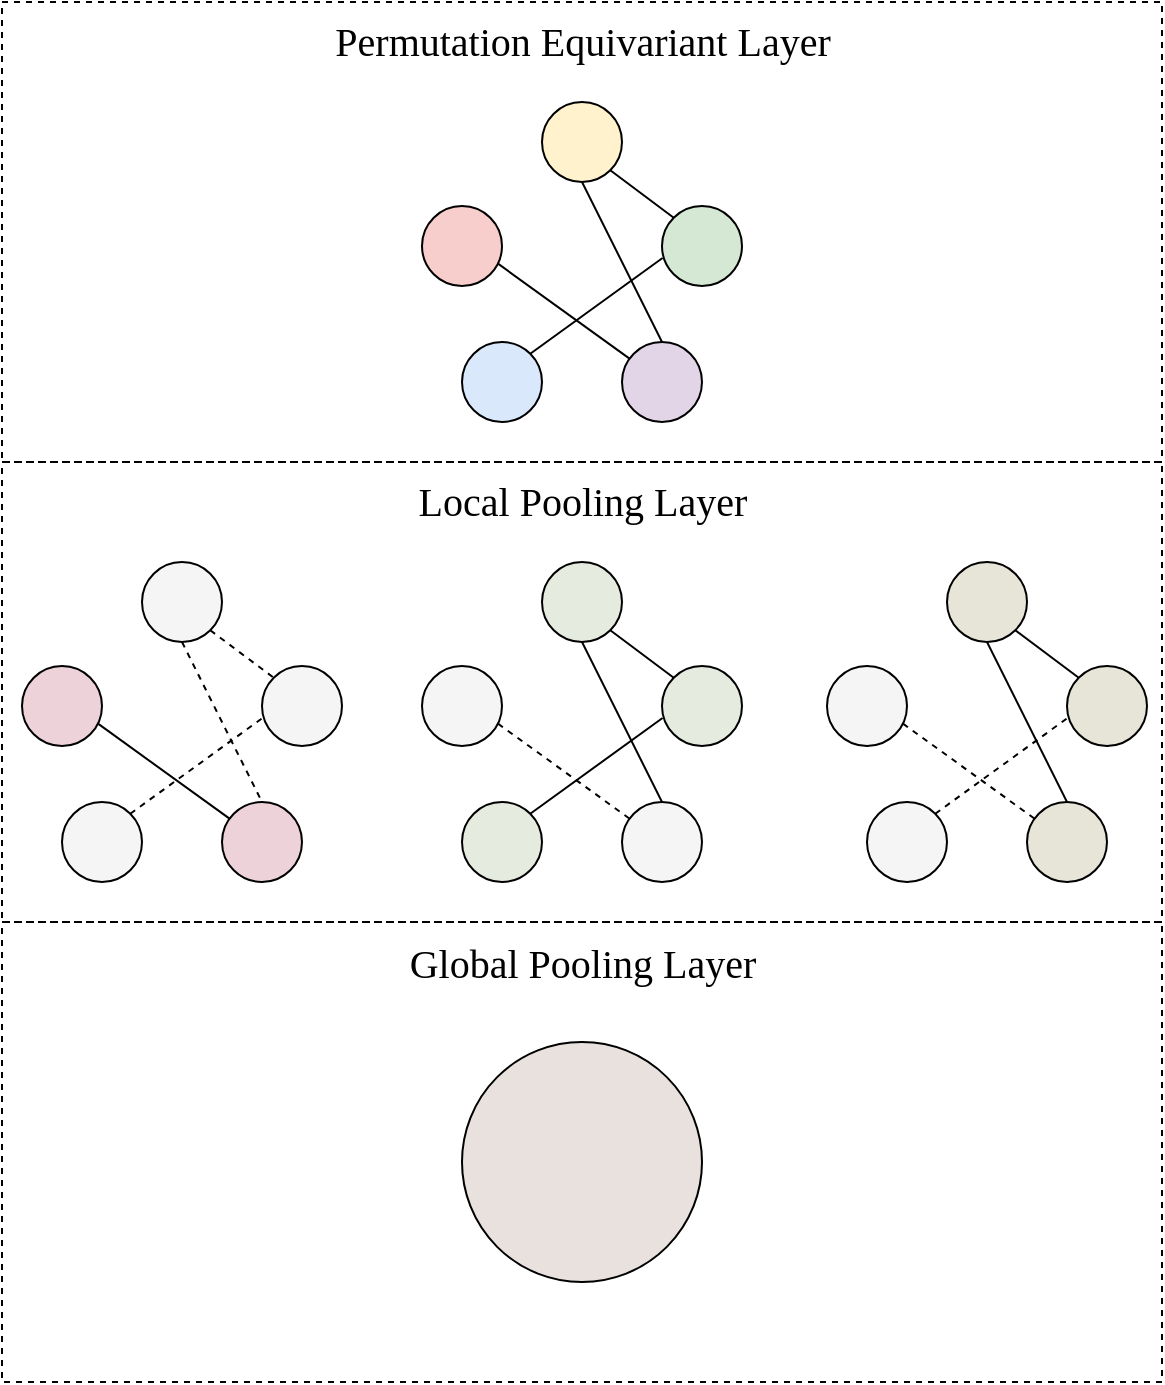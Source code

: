 <mxfile version="23.0.2" type="device">
  <diagram name="Page-1" id="rdmFub8dBCQspQ5M4iY-">
    <mxGraphModel dx="778" dy="482" grid="1" gridSize="10" guides="1" tooltips="1" connect="1" arrows="1" fold="1" page="1" pageScale="1" pageWidth="850" pageHeight="1100" math="0" shadow="0">
      <root>
        <mxCell id="0" />
        <mxCell id="1" parent="0" />
        <mxCell id="UJHv98pVeeJy1ERiIZc7-172" value="" style="rounded=0;whiteSpace=wrap;html=1;fillColor=none;dashed=1;" vertex="1" parent="1">
          <mxGeometry x="10" y="900" width="580" height="230" as="geometry" />
        </mxCell>
        <mxCell id="UJHv98pVeeJy1ERiIZc7-170" value="" style="rounded=0;whiteSpace=wrap;html=1;fillColor=none;dashed=1;" vertex="1" parent="1">
          <mxGeometry x="10" y="670" width="580" height="230" as="geometry" />
        </mxCell>
        <mxCell id="UJHv98pVeeJy1ERiIZc7-139" value="" style="ellipse;whiteSpace=wrap;html=1;aspect=fixed;fillColor=#e5ebdf;strokeColor=#000000;" vertex="1" parent="1">
          <mxGeometry x="280" y="720" width="40" height="40" as="geometry" />
        </mxCell>
        <mxCell id="UJHv98pVeeJy1ERiIZc7-140" value="" style="ellipse;whiteSpace=wrap;html=1;aspect=fixed;fillColor=#f5f5f5;strokeColor=#000000;fontColor=#333333;" vertex="1" parent="1">
          <mxGeometry x="220" y="772" width="40" height="40" as="geometry" />
        </mxCell>
        <mxCell id="UJHv98pVeeJy1ERiIZc7-141" value="" style="ellipse;whiteSpace=wrap;html=1;aspect=fixed;fillColor=#e5ebdf;strokeColor=#000000;" vertex="1" parent="1">
          <mxGeometry x="340" y="772" width="40" height="40" as="geometry" />
        </mxCell>
        <mxCell id="UJHv98pVeeJy1ERiIZc7-142" value="" style="ellipse;whiteSpace=wrap;html=1;aspect=fixed;fillColor=#e5ebdf;strokeColor=#000000;" vertex="1" parent="1">
          <mxGeometry x="240" y="840" width="40" height="40" as="geometry" />
        </mxCell>
        <mxCell id="UJHv98pVeeJy1ERiIZc7-143" value="" style="ellipse;whiteSpace=wrap;html=1;aspect=fixed;fillColor=#f5f5f5;strokeColor=#000000;fontColor=#333333;" vertex="1" parent="1">
          <mxGeometry x="320" y="840" width="40" height="40" as="geometry" />
        </mxCell>
        <mxCell id="UJHv98pVeeJy1ERiIZc7-144" value="" style="endArrow=none;html=1;rounded=0;exitX=1;exitY=0;exitDx=0;exitDy=0;entryX=0.007;entryY=0.65;entryDx=0;entryDy=0;entryPerimeter=0;strokeColor=#000000;" edge="1" parent="1" source="UJHv98pVeeJy1ERiIZc7-142" target="UJHv98pVeeJy1ERiIZc7-141">
          <mxGeometry width="50" height="50" relative="1" as="geometry">
            <mxPoint x="290" y="870" as="sourcePoint" />
            <mxPoint x="330" y="870" as="targetPoint" />
          </mxGeometry>
        </mxCell>
        <mxCell id="UJHv98pVeeJy1ERiIZc7-145" value="" style="endArrow=none;html=1;rounded=0;exitX=0.95;exitY=0.721;exitDx=0;exitDy=0;exitPerimeter=0;dashed=1;strokeColor=#000000;" edge="1" parent="1" source="UJHv98pVeeJy1ERiIZc7-140" target="UJHv98pVeeJy1ERiIZc7-143">
          <mxGeometry width="50" height="50" relative="1" as="geometry">
            <mxPoint x="270" y="850" as="sourcePoint" />
            <mxPoint x="296" y="764" as="targetPoint" />
          </mxGeometry>
        </mxCell>
        <mxCell id="UJHv98pVeeJy1ERiIZc7-146" value="" style="endArrow=none;html=1;rounded=0;exitX=1;exitY=1;exitDx=0;exitDy=0;entryX=0;entryY=0;entryDx=0;entryDy=0;strokeColor=#000000;" edge="1" parent="1" source="UJHv98pVeeJy1ERiIZc7-139" target="UJHv98pVeeJy1ERiIZc7-141">
          <mxGeometry width="50" height="50" relative="1" as="geometry">
            <mxPoint x="264" y="788" as="sourcePoint" />
            <mxPoint x="295" y="763" as="targetPoint" />
          </mxGeometry>
        </mxCell>
        <mxCell id="UJHv98pVeeJy1ERiIZc7-147" value="" style="endArrow=none;html=1;rounded=0;exitX=0.5;exitY=1;exitDx=0;exitDy=0;entryX=0.5;entryY=0;entryDx=0;entryDy=0;strokeColor=#000000;" edge="1" parent="1" source="UJHv98pVeeJy1ERiIZc7-139" target="UJHv98pVeeJy1ERiIZc7-143">
          <mxGeometry width="50" height="50" relative="1" as="geometry">
            <mxPoint x="324" y="764" as="sourcePoint" />
            <mxPoint x="356" y="788" as="targetPoint" />
          </mxGeometry>
        </mxCell>
        <mxCell id="UJHv98pVeeJy1ERiIZc7-148" value="" style="ellipse;whiteSpace=wrap;html=1;aspect=fixed;fillColor=#e7e5d8;strokeColor=#000000;" vertex="1" parent="1">
          <mxGeometry x="482.5" y="720" width="40" height="40" as="geometry" />
        </mxCell>
        <mxCell id="UJHv98pVeeJy1ERiIZc7-149" value="" style="ellipse;whiteSpace=wrap;html=1;aspect=fixed;fillColor=#f5f5f5;strokeColor=#000000;fontColor=#333333;" vertex="1" parent="1">
          <mxGeometry x="422.5" y="772" width="40" height="40" as="geometry" />
        </mxCell>
        <mxCell id="UJHv98pVeeJy1ERiIZc7-150" value="" style="ellipse;whiteSpace=wrap;html=1;aspect=fixed;fillColor=#e7e5d8;strokeColor=#000000;" vertex="1" parent="1">
          <mxGeometry x="542.5" y="772" width="40" height="40" as="geometry" />
        </mxCell>
        <mxCell id="UJHv98pVeeJy1ERiIZc7-151" value="" style="ellipse;whiteSpace=wrap;html=1;aspect=fixed;fillColor=#f5f5f5;strokeColor=#000000;fontColor=#333333;" vertex="1" parent="1">
          <mxGeometry x="442.5" y="840" width="40" height="40" as="geometry" />
        </mxCell>
        <mxCell id="UJHv98pVeeJy1ERiIZc7-152" value="" style="ellipse;whiteSpace=wrap;html=1;aspect=fixed;fillColor=#e7e5d8;strokeColor=#000000;" vertex="1" parent="1">
          <mxGeometry x="522.5" y="840" width="40" height="40" as="geometry" />
        </mxCell>
        <mxCell id="UJHv98pVeeJy1ERiIZc7-153" value="" style="endArrow=none;html=1;rounded=0;exitX=1;exitY=0;exitDx=0;exitDy=0;entryX=0.007;entryY=0.65;entryDx=0;entryDy=0;entryPerimeter=0;dashed=1;strokeColor=#000000;" edge="1" parent="1" source="UJHv98pVeeJy1ERiIZc7-151" target="UJHv98pVeeJy1ERiIZc7-150">
          <mxGeometry width="50" height="50" relative="1" as="geometry">
            <mxPoint x="492.5" y="870" as="sourcePoint" />
            <mxPoint x="532.5" y="870" as="targetPoint" />
          </mxGeometry>
        </mxCell>
        <mxCell id="UJHv98pVeeJy1ERiIZc7-154" value="" style="endArrow=none;html=1;rounded=0;exitX=0.95;exitY=0.721;exitDx=0;exitDy=0;exitPerimeter=0;dashed=1;strokeColor=#000000;" edge="1" parent="1" source="UJHv98pVeeJy1ERiIZc7-149" target="UJHv98pVeeJy1ERiIZc7-152">
          <mxGeometry width="50" height="50" relative="1" as="geometry">
            <mxPoint x="472.5" y="850" as="sourcePoint" />
            <mxPoint x="498.5" y="764" as="targetPoint" />
          </mxGeometry>
        </mxCell>
        <mxCell id="UJHv98pVeeJy1ERiIZc7-155" value="" style="endArrow=none;html=1;rounded=0;exitX=1;exitY=1;exitDx=0;exitDy=0;entryX=0;entryY=0;entryDx=0;entryDy=0;strokeColor=#000000;" edge="1" parent="1" source="UJHv98pVeeJy1ERiIZc7-148" target="UJHv98pVeeJy1ERiIZc7-150">
          <mxGeometry width="50" height="50" relative="1" as="geometry">
            <mxPoint x="466.5" y="788" as="sourcePoint" />
            <mxPoint x="497.5" y="763" as="targetPoint" />
          </mxGeometry>
        </mxCell>
        <mxCell id="UJHv98pVeeJy1ERiIZc7-156" value="" style="endArrow=none;html=1;rounded=0;exitX=0.5;exitY=1;exitDx=0;exitDy=0;entryX=0.5;entryY=0;entryDx=0;entryDy=0;strokeColor=#000000;" edge="1" parent="1" source="UJHv98pVeeJy1ERiIZc7-148" target="UJHv98pVeeJy1ERiIZc7-152">
          <mxGeometry width="50" height="50" relative="1" as="geometry">
            <mxPoint x="526.5" y="764" as="sourcePoint" />
            <mxPoint x="558.5" y="788" as="targetPoint" />
          </mxGeometry>
        </mxCell>
        <mxCell id="UJHv98pVeeJy1ERiIZc7-157" value="" style="ellipse;whiteSpace=wrap;html=1;aspect=fixed;fillColor=#f5f5f5;strokeColor=#000000;fontColor=#333333;" vertex="1" parent="1">
          <mxGeometry x="80" y="720" width="40" height="40" as="geometry" />
        </mxCell>
        <mxCell id="UJHv98pVeeJy1ERiIZc7-158" value="" style="ellipse;whiteSpace=wrap;html=1;aspect=fixed;fillColor=#EDD2DA;strokeColor=#000000;" vertex="1" parent="1">
          <mxGeometry x="20" y="772" width="40" height="40" as="geometry" />
        </mxCell>
        <mxCell id="UJHv98pVeeJy1ERiIZc7-159" value="" style="ellipse;whiteSpace=wrap;html=1;aspect=fixed;fillColor=#f5f5f5;strokeColor=#000000;fontColor=#333333;" vertex="1" parent="1">
          <mxGeometry x="140" y="772" width="40" height="40" as="geometry" />
        </mxCell>
        <mxCell id="UJHv98pVeeJy1ERiIZc7-160" value="" style="ellipse;whiteSpace=wrap;html=1;aspect=fixed;fillColor=#f5f5f5;strokeColor=#000000;fontColor=#333333;" vertex="1" parent="1">
          <mxGeometry x="40" y="840" width="40" height="40" as="geometry" />
        </mxCell>
        <mxCell id="UJHv98pVeeJy1ERiIZc7-161" value="" style="ellipse;whiteSpace=wrap;html=1;aspect=fixed;fillColor=#EDD2DA;strokeColor=#000000;" vertex="1" parent="1">
          <mxGeometry x="120" y="840" width="40" height="40" as="geometry" />
        </mxCell>
        <mxCell id="UJHv98pVeeJy1ERiIZc7-162" value="" style="endArrow=none;html=1;rounded=0;exitX=1;exitY=0;exitDx=0;exitDy=0;entryX=0.007;entryY=0.65;entryDx=0;entryDy=0;entryPerimeter=0;dashed=1;strokeColor=#000000;" edge="1" parent="1" source="UJHv98pVeeJy1ERiIZc7-160" target="UJHv98pVeeJy1ERiIZc7-159">
          <mxGeometry width="50" height="50" relative="1" as="geometry">
            <mxPoint x="90" y="870" as="sourcePoint" />
            <mxPoint x="130" y="870" as="targetPoint" />
          </mxGeometry>
        </mxCell>
        <mxCell id="UJHv98pVeeJy1ERiIZc7-163" value="" style="endArrow=none;html=1;rounded=0;exitX=0.95;exitY=0.721;exitDx=0;exitDy=0;exitPerimeter=0;strokeColor=#000000;" edge="1" parent="1" source="UJHv98pVeeJy1ERiIZc7-158" target="UJHv98pVeeJy1ERiIZc7-161">
          <mxGeometry width="50" height="50" relative="1" as="geometry">
            <mxPoint x="70" y="850" as="sourcePoint" />
            <mxPoint x="96" y="764" as="targetPoint" />
          </mxGeometry>
        </mxCell>
        <mxCell id="UJHv98pVeeJy1ERiIZc7-164" value="" style="endArrow=none;html=1;rounded=0;exitX=1;exitY=1;exitDx=0;exitDy=0;entryX=0;entryY=0;entryDx=0;entryDy=0;dashed=1;strokeColor=#000000;" edge="1" parent="1" source="UJHv98pVeeJy1ERiIZc7-157" target="UJHv98pVeeJy1ERiIZc7-159">
          <mxGeometry width="50" height="50" relative="1" as="geometry">
            <mxPoint x="64" y="788" as="sourcePoint" />
            <mxPoint x="95" y="763" as="targetPoint" />
          </mxGeometry>
        </mxCell>
        <mxCell id="UJHv98pVeeJy1ERiIZc7-165" value="" style="endArrow=none;html=1;rounded=0;exitX=0.5;exitY=1;exitDx=0;exitDy=0;entryX=0.5;entryY=0;entryDx=0;entryDy=0;dashed=1;strokeColor=#000000;" edge="1" parent="1" source="UJHv98pVeeJy1ERiIZc7-157" target="UJHv98pVeeJy1ERiIZc7-161">
          <mxGeometry width="50" height="50" relative="1" as="geometry">
            <mxPoint x="124" y="764" as="sourcePoint" />
            <mxPoint x="156" y="788" as="targetPoint" />
          </mxGeometry>
        </mxCell>
        <mxCell id="UJHv98pVeeJy1ERiIZc7-166" value="" style="ellipse;whiteSpace=wrap;html=1;aspect=fixed;fillColor=#e8e1dd;strokeColor=#000000;fontColor=#333333;" vertex="1" parent="1">
          <mxGeometry x="240" y="960" width="120" height="120" as="geometry" />
        </mxCell>
        <mxCell id="UJHv98pVeeJy1ERiIZc7-168" value="Local Pooling Layer" style="text;html=1;align=center;verticalAlign=middle;resizable=0;points=[];autosize=1;strokeColor=none;fillColor=none;fontFamily=Times New Roman;fontSize=20;" vertex="1" parent="1">
          <mxGeometry x="205" y="669" width="190" height="40" as="geometry" />
        </mxCell>
        <mxCell id="UJHv98pVeeJy1ERiIZc7-169" value="Global Pooling Layer" style="text;html=1;align=center;verticalAlign=middle;resizable=0;points=[];autosize=1;strokeColor=none;fillColor=none;fontFamily=Times New Roman;fontSize=20;" vertex="1" parent="1">
          <mxGeometry x="200" y="900" width="200" height="40" as="geometry" />
        </mxCell>
        <mxCell id="UJHv98pVeeJy1ERiIZc7-171" value="" style="rounded=0;whiteSpace=wrap;html=1;fillColor=none;dashed=1;" vertex="1" parent="1">
          <mxGeometry x="10" y="440" width="580" height="230" as="geometry" />
        </mxCell>
        <mxCell id="UJHv98pVeeJy1ERiIZc7-82" value="" style="ellipse;whiteSpace=wrap;html=1;aspect=fixed;fillColor=#fff2cc;strokeColor=#000000;" vertex="1" parent="1">
          <mxGeometry x="280" y="490" width="40" height="40" as="geometry" />
        </mxCell>
        <mxCell id="UJHv98pVeeJy1ERiIZc7-83" value="" style="ellipse;whiteSpace=wrap;html=1;aspect=fixed;fillColor=#f8cecc;strokeColor=#000000;" vertex="1" parent="1">
          <mxGeometry x="220" y="542" width="40" height="40" as="geometry" />
        </mxCell>
        <mxCell id="UJHv98pVeeJy1ERiIZc7-84" value="" style="ellipse;whiteSpace=wrap;html=1;aspect=fixed;fillColor=#d5e8d4;strokeColor=#000000;" vertex="1" parent="1">
          <mxGeometry x="340" y="542" width="40" height="40" as="geometry" />
        </mxCell>
        <mxCell id="UJHv98pVeeJy1ERiIZc7-85" value="" style="ellipse;whiteSpace=wrap;html=1;aspect=fixed;fillColor=#dae8fc;strokeColor=#000000;" vertex="1" parent="1">
          <mxGeometry x="240" y="610" width="40" height="40" as="geometry" />
        </mxCell>
        <mxCell id="UJHv98pVeeJy1ERiIZc7-86" value="" style="ellipse;whiteSpace=wrap;html=1;aspect=fixed;fillColor=#e1d5e7;strokeColor=#000000;" vertex="1" parent="1">
          <mxGeometry x="320" y="610" width="40" height="40" as="geometry" />
        </mxCell>
        <mxCell id="UJHv98pVeeJy1ERiIZc7-87" value="" style="endArrow=none;html=1;rounded=0;exitX=1;exitY=0;exitDx=0;exitDy=0;entryX=0.007;entryY=0.65;entryDx=0;entryDy=0;entryPerimeter=0;strokeColor=#000000;" edge="1" parent="1" source="UJHv98pVeeJy1ERiIZc7-85" target="UJHv98pVeeJy1ERiIZc7-84">
          <mxGeometry width="50" height="50" relative="1" as="geometry">
            <mxPoint x="290" y="640" as="sourcePoint" />
            <mxPoint x="330" y="640" as="targetPoint" />
          </mxGeometry>
        </mxCell>
        <mxCell id="UJHv98pVeeJy1ERiIZc7-88" value="" style="endArrow=none;html=1;rounded=0;exitX=0.95;exitY=0.721;exitDx=0;exitDy=0;exitPerimeter=0;strokeColor=#000000;" edge="1" parent="1" source="UJHv98pVeeJy1ERiIZc7-83" target="UJHv98pVeeJy1ERiIZc7-86">
          <mxGeometry width="50" height="50" relative="1" as="geometry">
            <mxPoint x="270" y="620" as="sourcePoint" />
            <mxPoint x="296" y="534" as="targetPoint" />
          </mxGeometry>
        </mxCell>
        <mxCell id="UJHv98pVeeJy1ERiIZc7-89" value="" style="endArrow=none;html=1;rounded=0;exitX=1;exitY=1;exitDx=0;exitDy=0;entryX=0;entryY=0;entryDx=0;entryDy=0;strokeColor=#000000;" edge="1" parent="1" source="UJHv98pVeeJy1ERiIZc7-82" target="UJHv98pVeeJy1ERiIZc7-84">
          <mxGeometry width="50" height="50" relative="1" as="geometry">
            <mxPoint x="264" y="558" as="sourcePoint" />
            <mxPoint x="295" y="533" as="targetPoint" />
          </mxGeometry>
        </mxCell>
        <mxCell id="UJHv98pVeeJy1ERiIZc7-90" value="" style="endArrow=none;html=1;rounded=0;exitX=0.5;exitY=1;exitDx=0;exitDy=0;entryX=0.5;entryY=0;entryDx=0;entryDy=0;strokeColor=#000000;" edge="1" parent="1" source="UJHv98pVeeJy1ERiIZc7-82" target="UJHv98pVeeJy1ERiIZc7-86">
          <mxGeometry width="50" height="50" relative="1" as="geometry">
            <mxPoint x="324" y="534" as="sourcePoint" />
            <mxPoint x="356" y="558" as="targetPoint" />
          </mxGeometry>
        </mxCell>
        <mxCell id="UJHv98pVeeJy1ERiIZc7-167" value="Permutation Equivariant Layer" style="text;html=1;align=center;verticalAlign=middle;resizable=0;points=[];autosize=1;strokeColor=none;fillColor=none;fontFamily=Times New Roman;fontSize=20;" vertex="1" parent="1">
          <mxGeometry x="165" y="439" width="270" height="40" as="geometry" />
        </mxCell>
      </root>
    </mxGraphModel>
  </diagram>
</mxfile>
